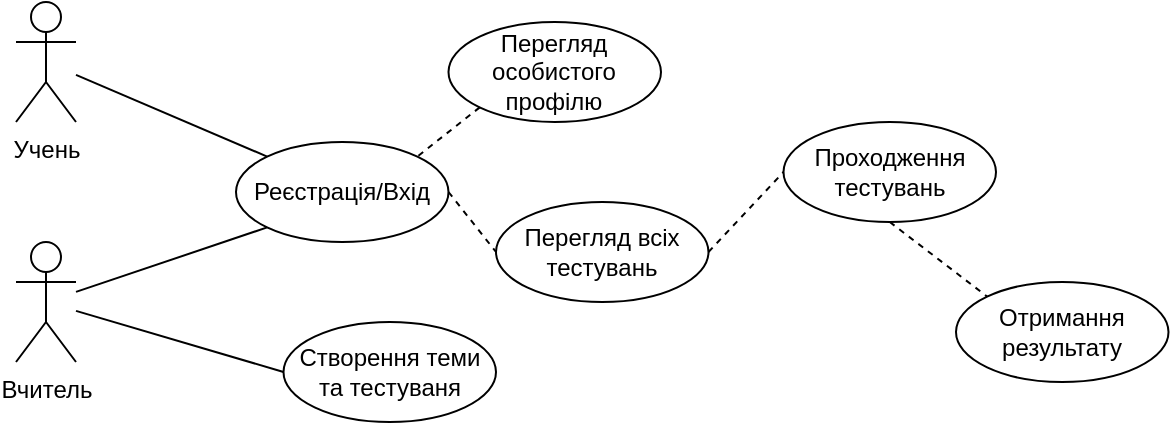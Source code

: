 <mxfile version="24.5.2" type="device">
  <diagram name="Page-1" id="yj9Ki8REiO7vq_JUR7QX">
    <mxGraphModel dx="1050" dy="565" grid="1" gridSize="10" guides="1" tooltips="1" connect="1" arrows="1" fold="1" page="1" pageScale="1" pageWidth="1169" pageHeight="827" math="0" shadow="0">
      <root>
        <mxCell id="0" />
        <mxCell id="1" parent="0" />
        <mxCell id="eHMOOcfASh44HIWg8DIA-1" value="Учень" style="shape=umlActor;verticalLabelPosition=bottom;verticalAlign=top;html=1;outlineConnect=0;" vertex="1" parent="1">
          <mxGeometry x="180" y="170" width="30" height="60" as="geometry" />
        </mxCell>
        <mxCell id="eHMOOcfASh44HIWg8DIA-2" value="Вчитель" style="shape=umlActor;verticalLabelPosition=bottom;verticalAlign=top;html=1;outlineConnect=0;" vertex="1" parent="1">
          <mxGeometry x="180" y="290" width="30" height="60" as="geometry" />
        </mxCell>
        <mxCell id="eHMOOcfASh44HIWg8DIA-3" value="Проходження тестувань" style="ellipse;whiteSpace=wrap;html=1;" vertex="1" parent="1">
          <mxGeometry x="563.75" y="230" width="106.25" height="50" as="geometry" />
        </mxCell>
        <mxCell id="eHMOOcfASh44HIWg8DIA-4" value="Реєстрація/Вхід" style="ellipse;whiteSpace=wrap;html=1;" vertex="1" parent="1">
          <mxGeometry x="290" y="240" width="106.25" height="50" as="geometry" />
        </mxCell>
        <mxCell id="eHMOOcfASh44HIWg8DIA-5" value="Створення теми та тестуваня" style="ellipse;whiteSpace=wrap;html=1;" vertex="1" parent="1">
          <mxGeometry x="313.75" y="330" width="106.25" height="50" as="geometry" />
        </mxCell>
        <mxCell id="eHMOOcfASh44HIWg8DIA-6" value="Отримання результату" style="ellipse;whiteSpace=wrap;html=1;" vertex="1" parent="1">
          <mxGeometry x="650" y="310" width="106.25" height="50" as="geometry" />
        </mxCell>
        <mxCell id="eHMOOcfASh44HIWg8DIA-7" value="Перегляд особистого профілю" style="ellipse;whiteSpace=wrap;html=1;" vertex="1" parent="1">
          <mxGeometry x="396.25" y="180" width="106.25" height="50" as="geometry" />
        </mxCell>
        <mxCell id="eHMOOcfASh44HIWg8DIA-8" value="Перегляд всіх тестувань" style="ellipse;whiteSpace=wrap;html=1;" vertex="1" parent="1">
          <mxGeometry x="420" y="270" width="106.25" height="50" as="geometry" />
        </mxCell>
        <mxCell id="eHMOOcfASh44HIWg8DIA-10" value="" style="endArrow=none;html=1;rounded=0;entryX=0;entryY=1;entryDx=0;entryDy=0;" edge="1" parent="1" source="eHMOOcfASh44HIWg8DIA-2" target="eHMOOcfASh44HIWg8DIA-4">
          <mxGeometry width="50" height="50" relative="1" as="geometry">
            <mxPoint x="240" y="390" as="sourcePoint" />
            <mxPoint x="290" y="340" as="targetPoint" />
          </mxGeometry>
        </mxCell>
        <mxCell id="eHMOOcfASh44HIWg8DIA-11" value="" style="endArrow=none;html=1;rounded=0;entryX=0;entryY=0;entryDx=0;entryDy=0;" edge="1" parent="1" source="eHMOOcfASh44HIWg8DIA-1" target="eHMOOcfASh44HIWg8DIA-4">
          <mxGeometry width="50" height="50" relative="1" as="geometry">
            <mxPoint x="320" y="440" as="sourcePoint" />
            <mxPoint x="370" y="390" as="targetPoint" />
          </mxGeometry>
        </mxCell>
        <mxCell id="eHMOOcfASh44HIWg8DIA-12" value="" style="endArrow=none;dashed=1;html=1;rounded=0;entryX=1;entryY=0;entryDx=0;entryDy=0;exitX=0;exitY=1;exitDx=0;exitDy=0;" edge="1" parent="1" source="eHMOOcfASh44HIWg8DIA-7" target="eHMOOcfASh44HIWg8DIA-4">
          <mxGeometry width="50" height="50" relative="1" as="geometry">
            <mxPoint x="330" y="430" as="sourcePoint" />
            <mxPoint x="380" y="380" as="targetPoint" />
          </mxGeometry>
        </mxCell>
        <mxCell id="eHMOOcfASh44HIWg8DIA-13" value="" style="endArrow=none;html=1;rounded=0;entryX=0;entryY=0.5;entryDx=0;entryDy=0;" edge="1" parent="1" source="eHMOOcfASh44HIWg8DIA-2" target="eHMOOcfASh44HIWg8DIA-5">
          <mxGeometry width="50" height="50" relative="1" as="geometry">
            <mxPoint x="220" y="480" as="sourcePoint" />
            <mxPoint x="270" y="430" as="targetPoint" />
          </mxGeometry>
        </mxCell>
        <mxCell id="eHMOOcfASh44HIWg8DIA-14" value="" style="endArrow=none;dashed=1;html=1;rounded=0;exitX=1;exitY=0.5;exitDx=0;exitDy=0;entryX=0;entryY=0.5;entryDx=0;entryDy=0;" edge="1" parent="1" source="eHMOOcfASh44HIWg8DIA-4" target="eHMOOcfASh44HIWg8DIA-8">
          <mxGeometry width="50" height="50" relative="1" as="geometry">
            <mxPoint x="360" y="480" as="sourcePoint" />
            <mxPoint x="410" y="430" as="targetPoint" />
          </mxGeometry>
        </mxCell>
        <mxCell id="eHMOOcfASh44HIWg8DIA-15" value="" style="endArrow=none;dashed=1;html=1;rounded=0;exitX=1;exitY=0.5;exitDx=0;exitDy=0;entryX=0;entryY=0.5;entryDx=0;entryDy=0;" edge="1" parent="1" source="eHMOOcfASh44HIWg8DIA-8" target="eHMOOcfASh44HIWg8DIA-3">
          <mxGeometry width="50" height="50" relative="1" as="geometry">
            <mxPoint x="590" y="450" as="sourcePoint" />
            <mxPoint x="640" y="400" as="targetPoint" />
          </mxGeometry>
        </mxCell>
        <mxCell id="eHMOOcfASh44HIWg8DIA-16" value="" style="endArrow=none;dashed=1;html=1;rounded=0;exitX=0.5;exitY=1;exitDx=0;exitDy=0;entryX=0;entryY=0;entryDx=0;entryDy=0;" edge="1" parent="1" source="eHMOOcfASh44HIWg8DIA-3" target="eHMOOcfASh44HIWg8DIA-6">
          <mxGeometry width="50" height="50" relative="1" as="geometry">
            <mxPoint x="540" y="440" as="sourcePoint" />
            <mxPoint x="590" y="390" as="targetPoint" />
          </mxGeometry>
        </mxCell>
      </root>
    </mxGraphModel>
  </diagram>
</mxfile>
